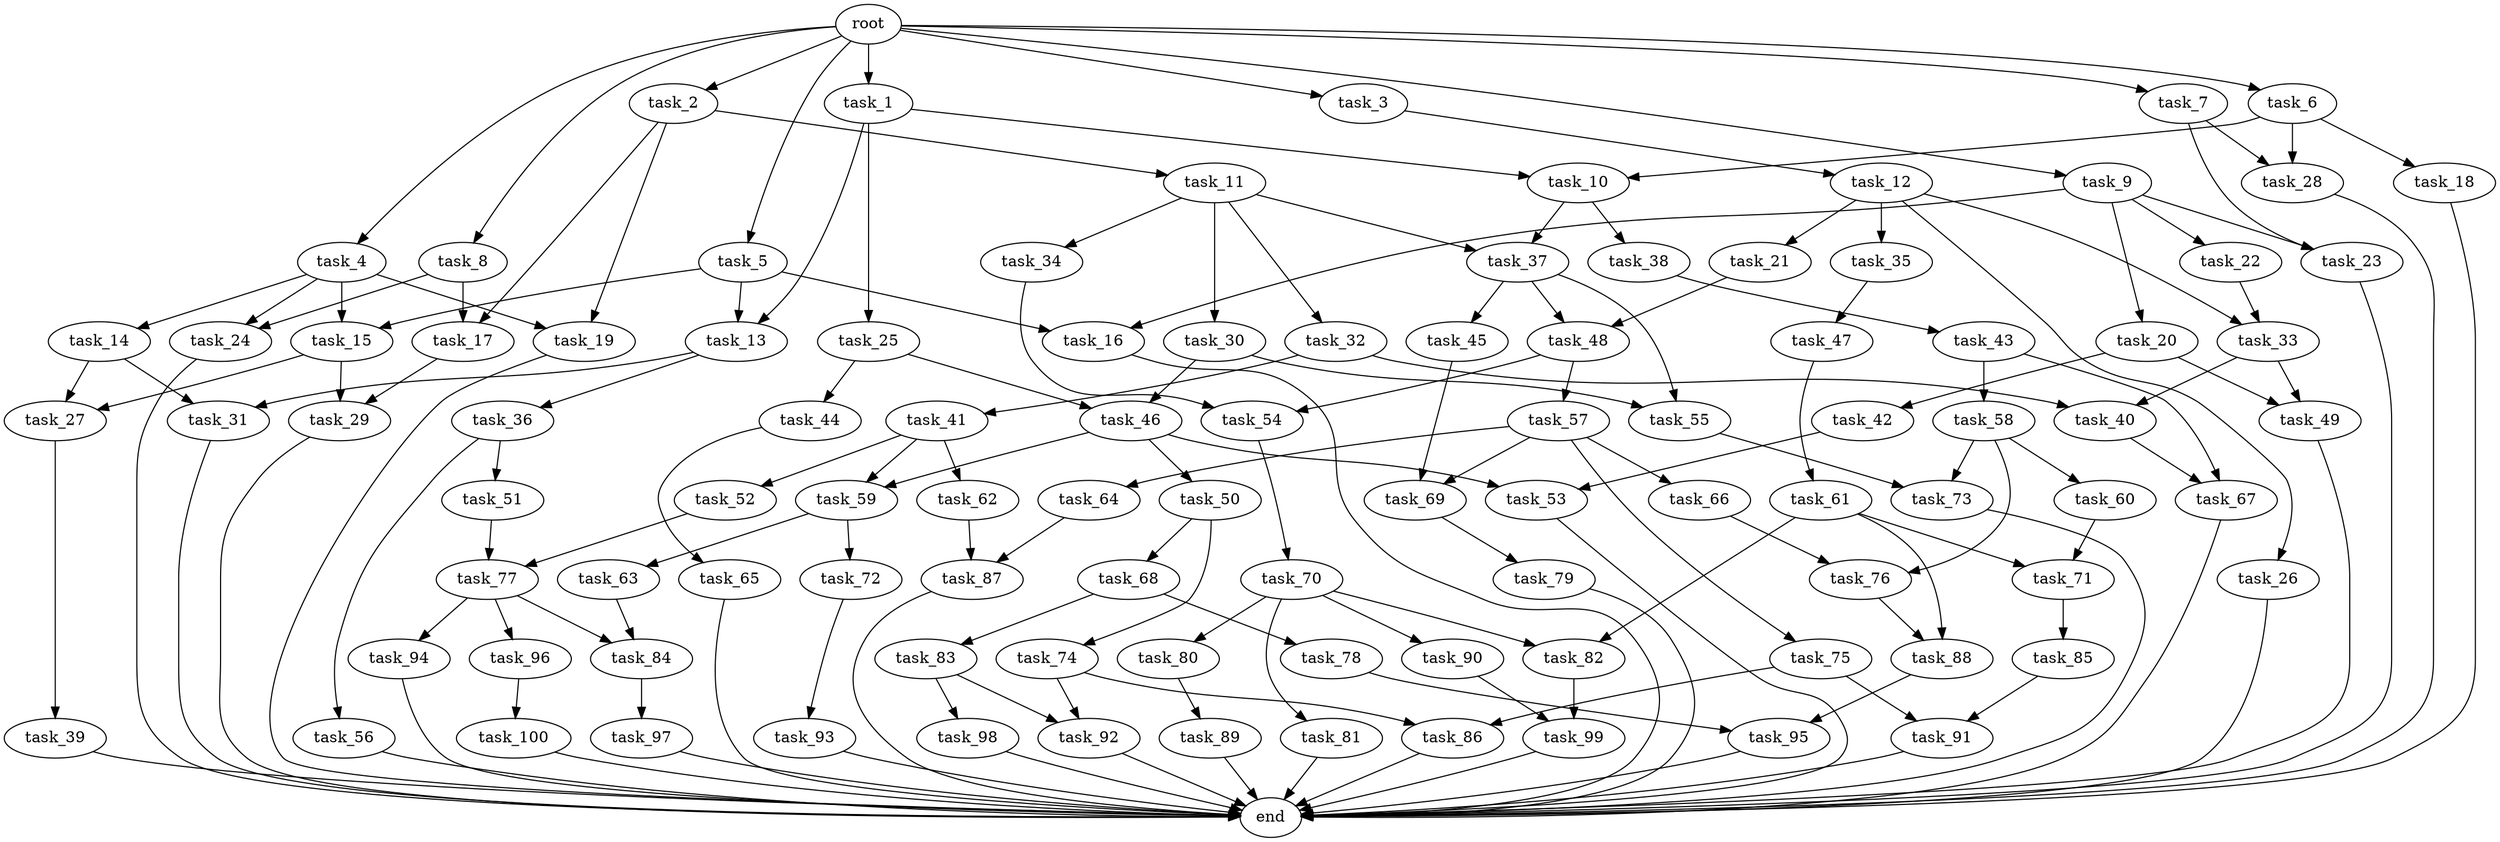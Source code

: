 digraph G {
  task_7 [size="3.019483e+09"];
  task_29 [size="2.847705e+09"];
  task_65 [size="3.350674e+09"];
  task_15 [size="2.025618e+09"];
  task_48 [size="1.683225e+09"];
  task_91 [size="2.063129e+09"];
  task_44 [size="4.360597e+09"];
  task_55 [size="3.243095e+09"];
  task_9 [size="3.558254e+09"];
  task_84 [size="1.887192e+09"];
  task_81 [size="2.965598e+09"];
  task_70 [size="5.130415e+08"];
  task_85 [size="4.103554e+09"];
  task_14 [size="1.466588e+09"];
  task_34 [size="4.519192e+09"];
  task_37 [size="8.096314e+08"];
  task_64 [size="4.048328e+09"];
  task_16 [size="9.864566e+07"];
  task_79 [size="4.562942e+09"];
  task_42 [size="2.037645e+09"];
  task_39 [size="6.520055e+07"];
  task_21 [size="3.414124e+09"];
  task_92 [size="1.188974e+09"];
  task_60 [size="4.925745e+09"];
  task_23 [size="4.040701e+09"];
  task_49 [size="2.306091e+09"];
  task_67 [size="2.409719e+09"];
  end [size="0.000000e+00"];
  task_96 [size="2.447492e+09"];
  task_35 [size="3.900292e+09"];
  task_76 [size="4.830631e+09"];
  task_53 [size="5.288342e+08"];
  task_20 [size="3.727414e+09"];
  task_51 [size="4.756906e+09"];
  task_62 [size="4.968725e+09"];
  task_25 [size="1.255376e+09"];
  task_45 [size="3.162870e+08"];
  task_86 [size="3.771763e+09"];
  task_89 [size="1.548011e+09"];
  root [size="0.000000e+00"];
  task_72 [size="2.968899e+09"];
  task_5 [size="2.375689e+09"];
  task_10 [size="2.247470e+09"];
  task_30 [size="2.881277e+09"];
  task_94 [size="1.712602e+09"];
  task_47 [size="1.826687e+09"];
  task_26 [size="3.027405e+09"];
  task_50 [size="2.283442e+09"];
  task_6 [size="2.843068e+08"];
  task_17 [size="4.834790e+09"];
  task_31 [size="1.579972e+09"];
  task_54 [size="1.662720e+09"];
  task_8 [size="1.847589e+09"];
  task_77 [size="3.689382e+09"];
  task_28 [size="1.584730e+09"];
  task_18 [size="6.611318e+08"];
  task_13 [size="3.028962e+09"];
  task_40 [size="4.091283e+09"];
  task_52 [size="4.771623e+09"];
  task_74 [size="3.506372e+09"];
  task_2 [size="4.578543e+09"];
  task_24 [size="5.692389e+08"];
  task_57 [size="3.326756e+09"];
  task_56 [size="2.018601e+09"];
  task_78 [size="3.366438e+09"];
  task_36 [size="1.679100e+09"];
  task_75 [size="2.687938e+09"];
  task_58 [size="2.168670e+09"];
  task_22 [size="2.979817e+07"];
  task_82 [size="3.363571e+09"];
  task_11 [size="3.464797e+09"];
  task_97 [size="2.156760e+09"];
  task_66 [size="3.074930e+09"];
  task_3 [size="1.563053e+09"];
  task_38 [size="1.097896e+09"];
  task_43 [size="3.827410e+09"];
  task_99 [size="2.130964e+09"];
  task_90 [size="3.449612e+09"];
  task_69 [size="2.873997e+09"];
  task_80 [size="4.452576e+09"];
  task_63 [size="3.479659e+09"];
  task_88 [size="4.526041e+09"];
  task_12 [size="1.567610e+09"];
  task_61 [size="4.770486e+09"];
  task_93 [size="3.721366e+08"];
  task_98 [size="3.817270e+09"];
  task_59 [size="1.394018e+09"];
  task_46 [size="2.574901e+08"];
  task_87 [size="1.105013e+09"];
  task_73 [size="3.985380e+09"];
  task_95 [size="4.220530e+09"];
  task_33 [size="4.357317e+09"];
  task_71 [size="4.000627e+09"];
  task_68 [size="3.855139e+09"];
  task_41 [size="1.588190e+09"];
  task_27 [size="8.890925e+08"];
  task_32 [size="3.146742e+09"];
  task_100 [size="3.334637e+09"];
  task_1 [size="1.234566e+09"];
  task_19 [size="3.609104e+09"];
  task_83 [size="2.461084e+09"];
  task_4 [size="3.809849e+09"];

  task_7 -> task_28 [size="1.584730e+08"];
  task_7 -> task_23 [size="4.040701e+08"];
  task_29 -> end [size="1.000000e-12"];
  task_65 -> end [size="1.000000e-12"];
  task_15 -> task_29 [size="2.847705e+08"];
  task_15 -> task_27 [size="8.890925e+07"];
  task_48 -> task_57 [size="6.653512e+08"];
  task_48 -> task_54 [size="1.662720e+08"];
  task_91 -> end [size="1.000000e-12"];
  task_44 -> task_65 [size="6.701349e+08"];
  task_55 -> task_73 [size="3.985380e+08"];
  task_9 -> task_22 [size="5.959634e+06"];
  task_9 -> task_16 [size="9.864566e+06"];
  task_9 -> task_20 [size="7.454827e+08"];
  task_9 -> task_23 [size="4.040701e+08"];
  task_84 -> task_97 [size="4.313519e+08"];
  task_81 -> end [size="1.000000e-12"];
  task_70 -> task_81 [size="5.931197e+08"];
  task_70 -> task_80 [size="8.905152e+08"];
  task_70 -> task_90 [size="6.899224e+08"];
  task_70 -> task_82 [size="3.363571e+08"];
  task_85 -> task_91 [size="2.063129e+08"];
  task_14 -> task_31 [size="1.579972e+08"];
  task_14 -> task_27 [size="8.890925e+07"];
  task_34 -> task_54 [size="1.662720e+08"];
  task_37 -> task_45 [size="6.325741e+07"];
  task_37 -> task_48 [size="1.683225e+08"];
  task_37 -> task_55 [size="3.243095e+08"];
  task_64 -> task_87 [size="1.105013e+08"];
  task_16 -> end [size="1.000000e-12"];
  task_79 -> end [size="1.000000e-12"];
  task_42 -> task_53 [size="5.288342e+07"];
  task_39 -> end [size="1.000000e-12"];
  task_21 -> task_48 [size="1.683225e+08"];
  task_92 -> end [size="1.000000e-12"];
  task_60 -> task_71 [size="4.000627e+08"];
  task_23 -> end [size="1.000000e-12"];
  task_49 -> end [size="1.000000e-12"];
  task_67 -> end [size="1.000000e-12"];
  task_96 -> task_100 [size="6.669275e+08"];
  task_35 -> task_47 [size="3.653375e+08"];
  task_76 -> task_88 [size="4.526041e+08"];
  task_53 -> end [size="1.000000e-12"];
  task_20 -> task_42 [size="4.075289e+08"];
  task_20 -> task_49 [size="2.306091e+08"];
  task_51 -> task_77 [size="3.689382e+08"];
  task_62 -> task_87 [size="1.105013e+08"];
  task_25 -> task_46 [size="2.574901e+07"];
  task_25 -> task_44 [size="8.721193e+08"];
  task_45 -> task_69 [size="2.873997e+08"];
  task_86 -> end [size="1.000000e-12"];
  task_89 -> end [size="1.000000e-12"];
  root -> task_7 [size="1.000000e-12"];
  root -> task_3 [size="1.000000e-12"];
  root -> task_6 [size="1.000000e-12"];
  root -> task_5 [size="1.000000e-12"];
  root -> task_1 [size="1.000000e-12"];
  root -> task_8 [size="1.000000e-12"];
  root -> task_2 [size="1.000000e-12"];
  root -> task_9 [size="1.000000e-12"];
  root -> task_4 [size="1.000000e-12"];
  task_72 -> task_93 [size="7.442732e+07"];
  task_5 -> task_13 [size="3.028962e+08"];
  task_5 -> task_16 [size="9.864566e+06"];
  task_5 -> task_15 [size="2.025618e+08"];
  task_10 -> task_38 [size="2.195791e+08"];
  task_10 -> task_37 [size="8.096314e+07"];
  task_30 -> task_55 [size="3.243095e+08"];
  task_30 -> task_46 [size="2.574901e+07"];
  task_94 -> end [size="1.000000e-12"];
  task_47 -> task_61 [size="9.540972e+08"];
  task_26 -> end [size="1.000000e-12"];
  task_50 -> task_68 [size="7.710279e+08"];
  task_50 -> task_74 [size="7.012744e+08"];
  task_6 -> task_28 [size="1.584730e+08"];
  task_6 -> task_18 [size="1.322264e+08"];
  task_6 -> task_10 [size="2.247470e+08"];
  task_17 -> task_29 [size="2.847705e+08"];
  task_31 -> end [size="1.000000e-12"];
  task_54 -> task_70 [size="1.026083e+08"];
  task_8 -> task_17 [size="4.834790e+08"];
  task_8 -> task_24 [size="5.692389e+07"];
  task_77 -> task_96 [size="4.894984e+08"];
  task_77 -> task_84 [size="1.887192e+08"];
  task_77 -> task_94 [size="3.425204e+08"];
  task_28 -> end [size="1.000000e-12"];
  task_18 -> end [size="1.000000e-12"];
  task_13 -> task_31 [size="1.579972e+08"];
  task_13 -> task_36 [size="3.358201e+08"];
  task_40 -> task_67 [size="2.409719e+08"];
  task_52 -> task_77 [size="3.689382e+08"];
  task_74 -> task_92 [size="1.188974e+08"];
  task_74 -> task_86 [size="3.771763e+08"];
  task_2 -> task_17 [size="4.834790e+08"];
  task_2 -> task_19 [size="3.609104e+08"];
  task_2 -> task_11 [size="6.929593e+08"];
  task_24 -> end [size="1.000000e-12"];
  task_57 -> task_64 [size="8.096655e+08"];
  task_57 -> task_66 [size="6.149860e+08"];
  task_57 -> task_69 [size="2.873997e+08"];
  task_57 -> task_75 [size="5.375875e+08"];
  task_56 -> end [size="1.000000e-12"];
  task_78 -> task_95 [size="4.220530e+08"];
  task_36 -> task_56 [size="4.037203e+08"];
  task_36 -> task_51 [size="9.513812e+08"];
  task_75 -> task_86 [size="3.771763e+08"];
  task_75 -> task_91 [size="2.063129e+08"];
  task_58 -> task_76 [size="4.830631e+08"];
  task_58 -> task_60 [size="9.851489e+08"];
  task_58 -> task_73 [size="3.985380e+08"];
  task_22 -> task_33 [size="4.357317e+08"];
  task_82 -> task_99 [size="2.130964e+08"];
  task_11 -> task_34 [size="9.038384e+08"];
  task_11 -> task_30 [size="5.762553e+08"];
  task_11 -> task_32 [size="6.293484e+08"];
  task_11 -> task_37 [size="8.096314e+07"];
  task_97 -> end [size="1.000000e-12"];
  task_66 -> task_76 [size="4.830631e+08"];
  task_3 -> task_12 [size="3.135220e+08"];
  task_38 -> task_43 [size="7.654820e+08"];
  task_43 -> task_58 [size="4.337341e+08"];
  task_43 -> task_67 [size="2.409719e+08"];
  task_99 -> end [size="1.000000e-12"];
  task_90 -> task_99 [size="2.130964e+08"];
  task_69 -> task_79 [size="9.125884e+08"];
  task_80 -> task_89 [size="3.096022e+08"];
  task_63 -> task_84 [size="1.887192e+08"];
  task_88 -> task_95 [size="4.220530e+08"];
  task_12 -> task_26 [size="6.054811e+08"];
  task_12 -> task_33 [size="4.357317e+08"];
  task_12 -> task_21 [size="6.828248e+08"];
  task_12 -> task_35 [size="7.800584e+08"];
  task_61 -> task_88 [size="4.526041e+08"];
  task_61 -> task_82 [size="3.363571e+08"];
  task_61 -> task_71 [size="4.000627e+08"];
  task_93 -> end [size="1.000000e-12"];
  task_98 -> end [size="1.000000e-12"];
  task_59 -> task_63 [size="6.959319e+08"];
  task_59 -> task_72 [size="5.937797e+08"];
  task_46 -> task_53 [size="5.288342e+07"];
  task_46 -> task_50 [size="4.566884e+08"];
  task_46 -> task_59 [size="1.394018e+08"];
  task_87 -> end [size="1.000000e-12"];
  task_73 -> end [size="1.000000e-12"];
  task_95 -> end [size="1.000000e-12"];
  task_33 -> task_40 [size="4.091283e+08"];
  task_33 -> task_49 [size="2.306091e+08"];
  task_71 -> task_85 [size="8.207109e+08"];
  task_68 -> task_83 [size="4.922168e+08"];
  task_68 -> task_78 [size="6.732876e+08"];
  task_41 -> task_52 [size="9.543246e+08"];
  task_41 -> task_59 [size="1.394018e+08"];
  task_41 -> task_62 [size="9.937450e+08"];
  task_27 -> task_39 [size="1.304011e+07"];
  task_32 -> task_40 [size="4.091283e+08"];
  task_32 -> task_41 [size="3.176380e+08"];
  task_100 -> end [size="1.000000e-12"];
  task_1 -> task_13 [size="3.028962e+08"];
  task_1 -> task_25 [size="2.510752e+08"];
  task_1 -> task_10 [size="2.247470e+08"];
  task_19 -> end [size="1.000000e-12"];
  task_83 -> task_92 [size="1.188974e+08"];
  task_83 -> task_98 [size="7.634540e+08"];
  task_4 -> task_14 [size="2.933175e+08"];
  task_4 -> task_15 [size="2.025618e+08"];
  task_4 -> task_19 [size="3.609104e+08"];
  task_4 -> task_24 [size="5.692389e+07"];
}
